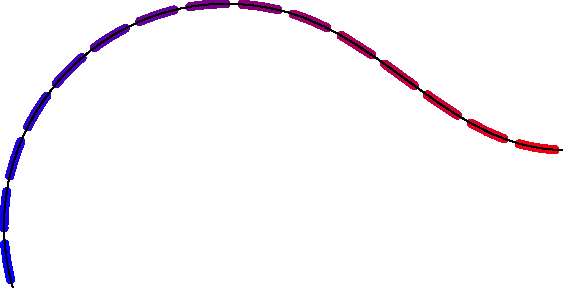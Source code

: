 size(10cm,0);

path apath=(0,0)..(1,1)..(2,.5){dir(0)};
real l=arclength(apath);
real step=l/15;

path arcpath(path apath, real t1, real t2)
{
  return subpath(apath, arctime(apath,t1), arctime(apath,t2));
}

for(real i=0; i<l-step; i+=step)
  draw(arcpath(apath,i,i+step),4bp+(i/l*red+(l-i)/l*blue),PenMargins);
draw(apath);

